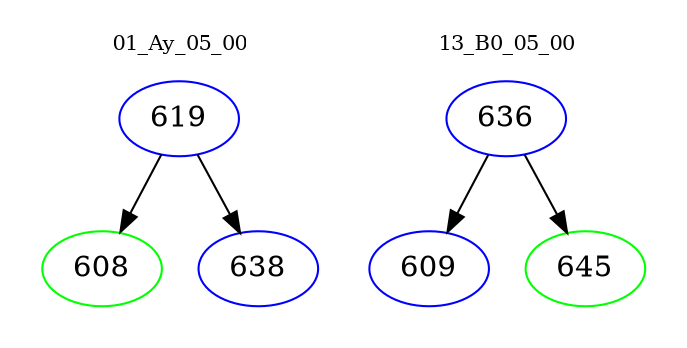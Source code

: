 digraph{
subgraph cluster_0 {
color = white
label = "01_Ay_05_00";
fontsize=10;
T0_619 [label="619", color="blue"]
T0_619 -> T0_608 [color="black"]
T0_608 [label="608", color="green"]
T0_619 -> T0_638 [color="black"]
T0_638 [label="638", color="blue"]
}
subgraph cluster_1 {
color = white
label = "13_B0_05_00";
fontsize=10;
T1_636 [label="636", color="blue"]
T1_636 -> T1_609 [color="black"]
T1_609 [label="609", color="blue"]
T1_636 -> T1_645 [color="black"]
T1_645 [label="645", color="green"]
}
}

